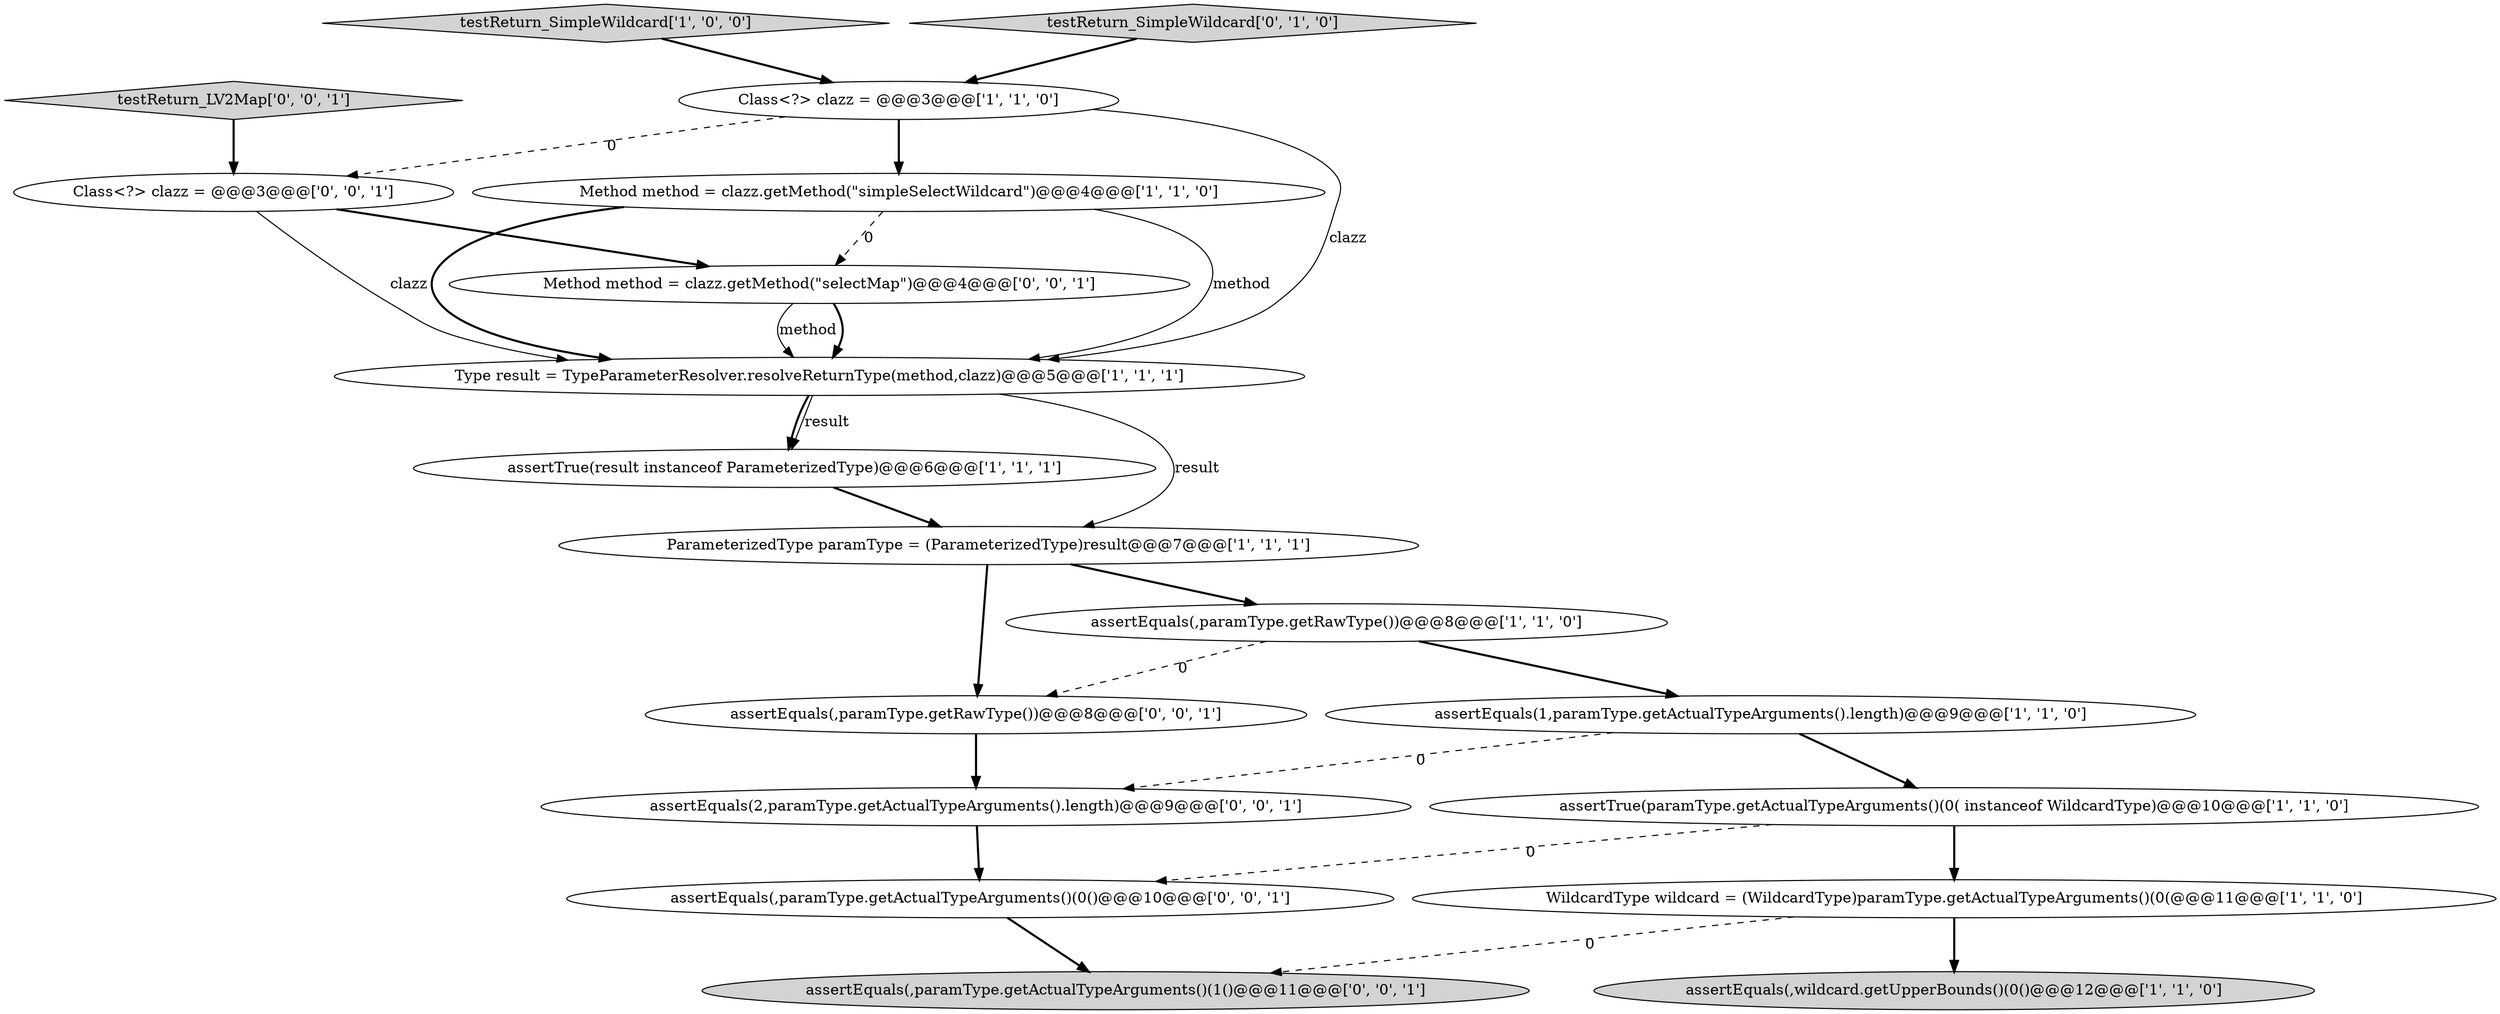 digraph {
8 [style = filled, label = "WildcardType wildcard = (WildcardType)paramType.getActualTypeArguments()(0(@@@11@@@['1', '1', '0']", fillcolor = white, shape = ellipse image = "AAA0AAABBB1BBB"];
13 [style = filled, label = "testReturn_LV2Map['0', '0', '1']", fillcolor = lightgray, shape = diamond image = "AAA0AAABBB3BBB"];
18 [style = filled, label = "assertEquals(2,paramType.getActualTypeArguments().length)@@@9@@@['0', '0', '1']", fillcolor = white, shape = ellipse image = "AAA0AAABBB3BBB"];
17 [style = filled, label = "Method method = clazz.getMethod(\"selectMap\")@@@4@@@['0', '0', '1']", fillcolor = white, shape = ellipse image = "AAA0AAABBB3BBB"];
16 [style = filled, label = "assertEquals(,paramType.getRawType())@@@8@@@['0', '0', '1']", fillcolor = white, shape = ellipse image = "AAA0AAABBB3BBB"];
4 [style = filled, label = "assertTrue(result instanceof ParameterizedType)@@@6@@@['1', '1', '1']", fillcolor = white, shape = ellipse image = "AAA0AAABBB1BBB"];
1 [style = filled, label = "assertEquals(,paramType.getRawType())@@@8@@@['1', '1', '0']", fillcolor = white, shape = ellipse image = "AAA0AAABBB1BBB"];
14 [style = filled, label = "Class<?> clazz = @@@3@@@['0', '0', '1']", fillcolor = white, shape = ellipse image = "AAA0AAABBB3BBB"];
0 [style = filled, label = "ParameterizedType paramType = (ParameterizedType)result@@@7@@@['1', '1', '1']", fillcolor = white, shape = ellipse image = "AAA0AAABBB1BBB"];
12 [style = filled, label = "assertEquals(,paramType.getActualTypeArguments()(1()@@@11@@@['0', '0', '1']", fillcolor = lightgray, shape = ellipse image = "AAA0AAABBB3BBB"];
7 [style = filled, label = "assertEquals(,wildcard.getUpperBounds()(0()@@@12@@@['1', '1', '0']", fillcolor = lightgray, shape = ellipse image = "AAA0AAABBB1BBB"];
3 [style = filled, label = "Method method = clazz.getMethod(\"simpleSelectWildcard\")@@@4@@@['1', '1', '0']", fillcolor = white, shape = ellipse image = "AAA0AAABBB1BBB"];
5 [style = filled, label = "assertTrue(paramType.getActualTypeArguments()(0( instanceof WildcardType)@@@10@@@['1', '1', '0']", fillcolor = white, shape = ellipse image = "AAA0AAABBB1BBB"];
6 [style = filled, label = "testReturn_SimpleWildcard['1', '0', '0']", fillcolor = lightgray, shape = diamond image = "AAA0AAABBB1BBB"];
10 [style = filled, label = "Type result = TypeParameterResolver.resolveReturnType(method,clazz)@@@5@@@['1', '1', '1']", fillcolor = white, shape = ellipse image = "AAA0AAABBB1BBB"];
2 [style = filled, label = "assertEquals(1,paramType.getActualTypeArguments().length)@@@9@@@['1', '1', '0']", fillcolor = white, shape = ellipse image = "AAA0AAABBB1BBB"];
9 [style = filled, label = "Class<?> clazz = @@@3@@@['1', '1', '0']", fillcolor = white, shape = ellipse image = "AAA0AAABBB1BBB"];
15 [style = filled, label = "assertEquals(,paramType.getActualTypeArguments()(0()@@@10@@@['0', '0', '1']", fillcolor = white, shape = ellipse image = "AAA0AAABBB3BBB"];
11 [style = filled, label = "testReturn_SimpleWildcard['0', '1', '0']", fillcolor = lightgray, shape = diamond image = "AAA0AAABBB2BBB"];
17->10 [style = bold, label=""];
5->8 [style = bold, label=""];
0->16 [style = bold, label=""];
16->18 [style = bold, label=""];
3->17 [style = dashed, label="0"];
10->4 [style = solid, label="result"];
3->10 [style = solid, label="method"];
18->15 [style = bold, label=""];
14->17 [style = bold, label=""];
8->12 [style = dashed, label="0"];
17->10 [style = solid, label="method"];
11->9 [style = bold, label=""];
8->7 [style = bold, label=""];
4->0 [style = bold, label=""];
3->10 [style = bold, label=""];
9->14 [style = dashed, label="0"];
1->16 [style = dashed, label="0"];
0->1 [style = bold, label=""];
2->18 [style = dashed, label="0"];
10->4 [style = bold, label=""];
9->3 [style = bold, label=""];
14->10 [style = solid, label="clazz"];
9->10 [style = solid, label="clazz"];
1->2 [style = bold, label=""];
15->12 [style = bold, label=""];
10->0 [style = solid, label="result"];
6->9 [style = bold, label=""];
5->15 [style = dashed, label="0"];
13->14 [style = bold, label=""];
2->5 [style = bold, label=""];
}
